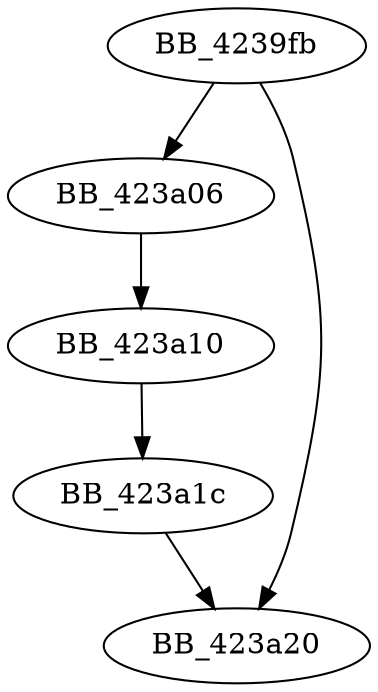 DiGraph __shift{
BB_4239fb->BB_423a06
BB_4239fb->BB_423a20
BB_423a06->BB_423a10
BB_423a10->BB_423a1c
BB_423a1c->BB_423a20
}
